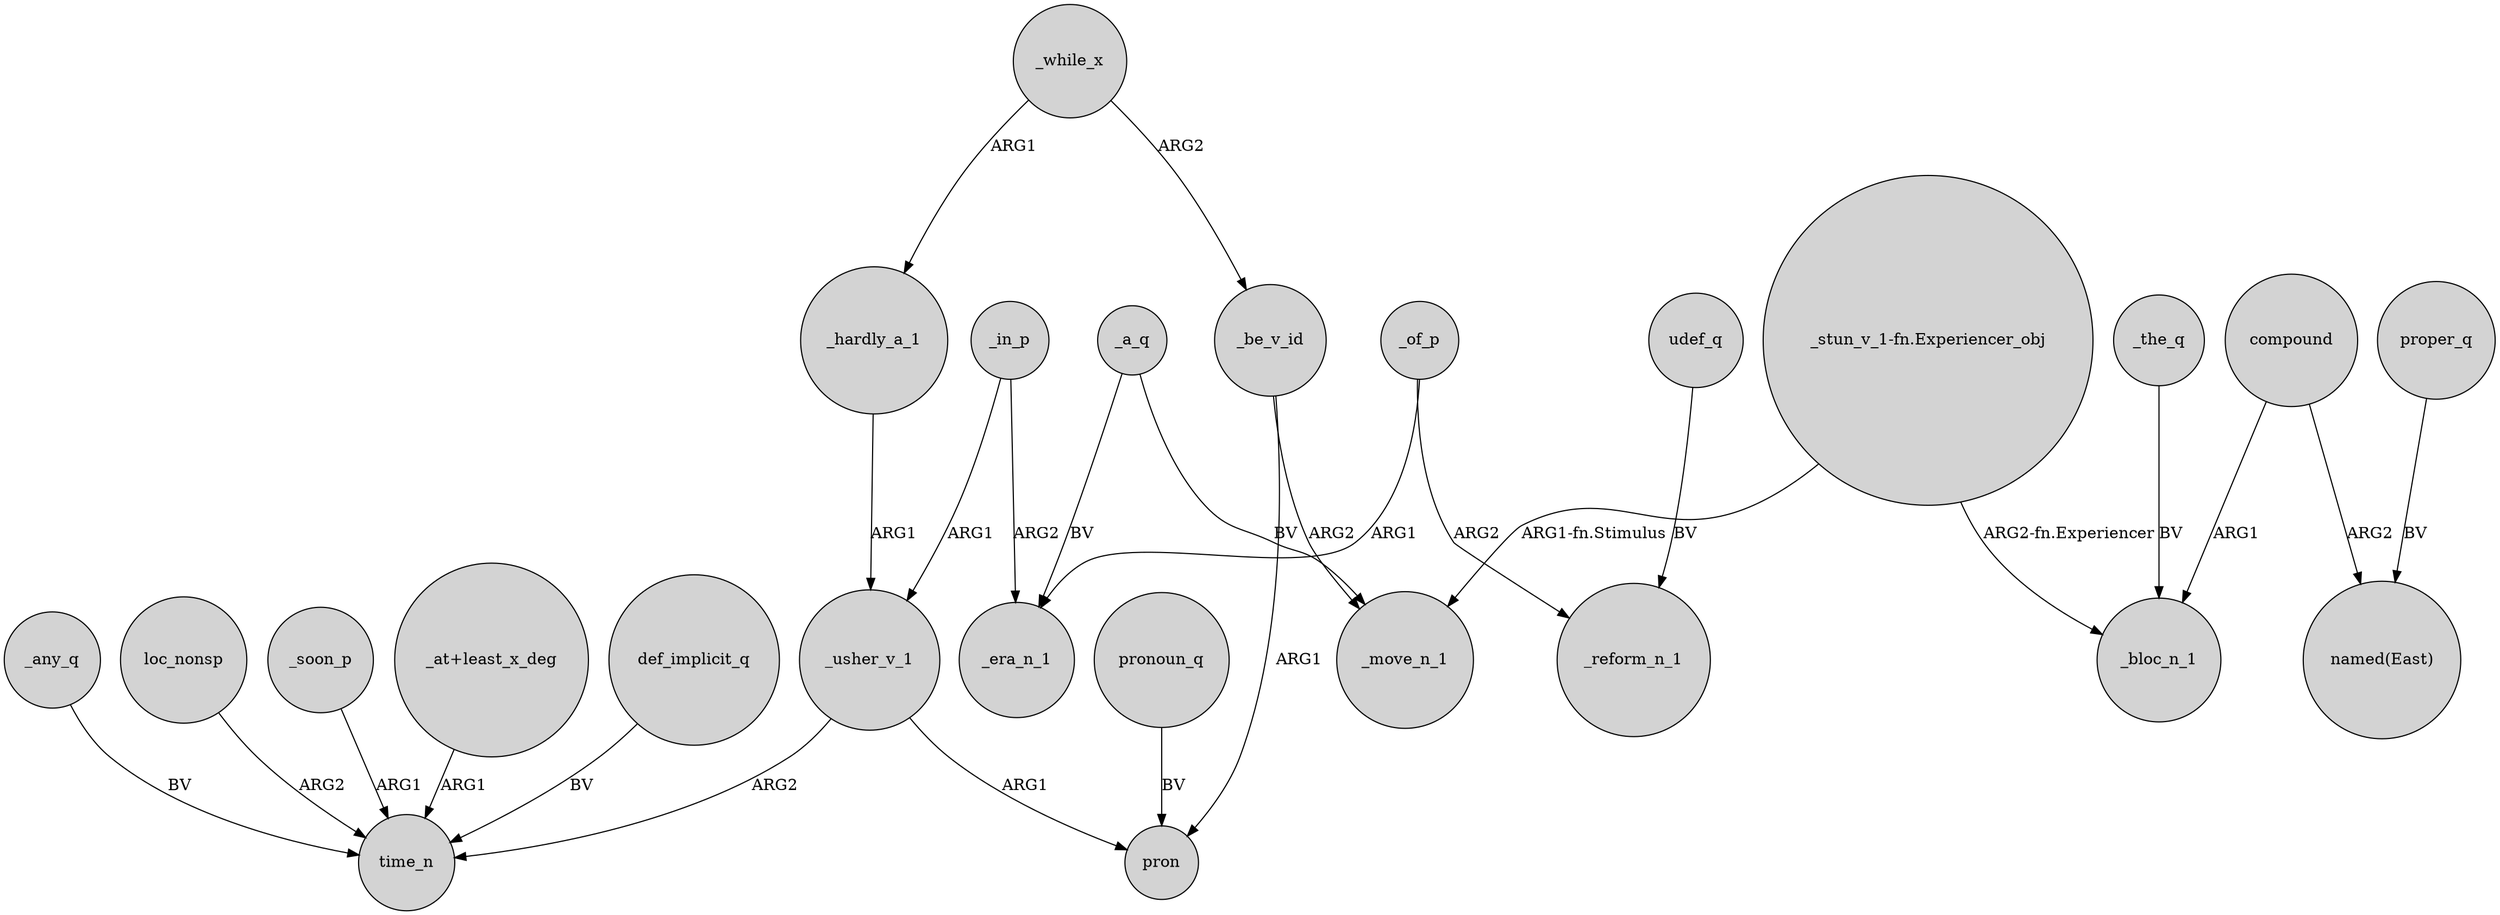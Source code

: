 digraph {
	node [shape=circle style=filled]
	"_at+least_x_deg" -> time_n [label=ARG1]
	_be_v_id -> _move_n_1 [label=ARG2]
	_in_p -> _usher_v_1 [label=ARG1]
	def_implicit_q -> time_n [label=BV]
	_while_x -> _be_v_id [label=ARG2]
	_the_q -> _bloc_n_1 [label=BV]
	_hardly_a_1 -> _usher_v_1 [label=ARG1]
	_any_q -> time_n [label=BV]
	_of_p -> _reform_n_1 [label=ARG2]
	_usher_v_1 -> time_n [label=ARG2]
	_be_v_id -> pron [label=ARG1]
	_while_x -> _hardly_a_1 [label=ARG1]
	loc_nonsp -> time_n [label=ARG2]
	_a_q -> _era_n_1 [label=BV]
	udef_q -> _reform_n_1 [label=BV]
	pronoun_q -> pron [label=BV]
	_of_p -> _era_n_1 [label=ARG1]
	_a_q -> _move_n_1 [label=BV]
	compound -> _bloc_n_1 [label=ARG1]
	"_stun_v_1-fn.Experiencer_obj" -> _bloc_n_1 [label="ARG2-fn.Experiencer"]
	_in_p -> _era_n_1 [label=ARG2]
	_soon_p -> time_n [label=ARG1]
	proper_q -> "named(East)" [label=BV]
	compound -> "named(East)" [label=ARG2]
	"_stun_v_1-fn.Experiencer_obj" -> _move_n_1 [label="ARG1-fn.Stimulus"]
	_usher_v_1 -> pron [label=ARG1]
}
